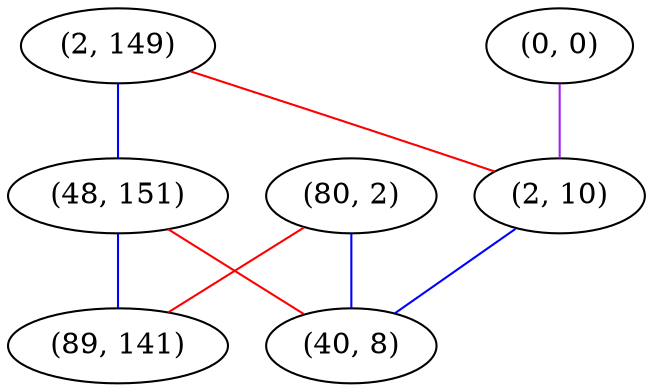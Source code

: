 graph "" {
"(0, 0)";
"(2, 149)";
"(80, 2)";
"(48, 151)";
"(2, 10)";
"(89, 141)";
"(40, 8)";
"(0, 0)" -- "(2, 10)"  [color=purple, key=0, weight=4];
"(2, 149)" -- "(48, 151)"  [color=blue, key=0, weight=3];
"(2, 149)" -- "(2, 10)"  [color=red, key=0, weight=1];
"(80, 2)" -- "(89, 141)"  [color=red, key=0, weight=1];
"(80, 2)" -- "(40, 8)"  [color=blue, key=0, weight=3];
"(48, 151)" -- "(89, 141)"  [color=blue, key=0, weight=3];
"(48, 151)" -- "(40, 8)"  [color=red, key=0, weight=1];
"(2, 10)" -- "(40, 8)"  [color=blue, key=0, weight=3];
}
